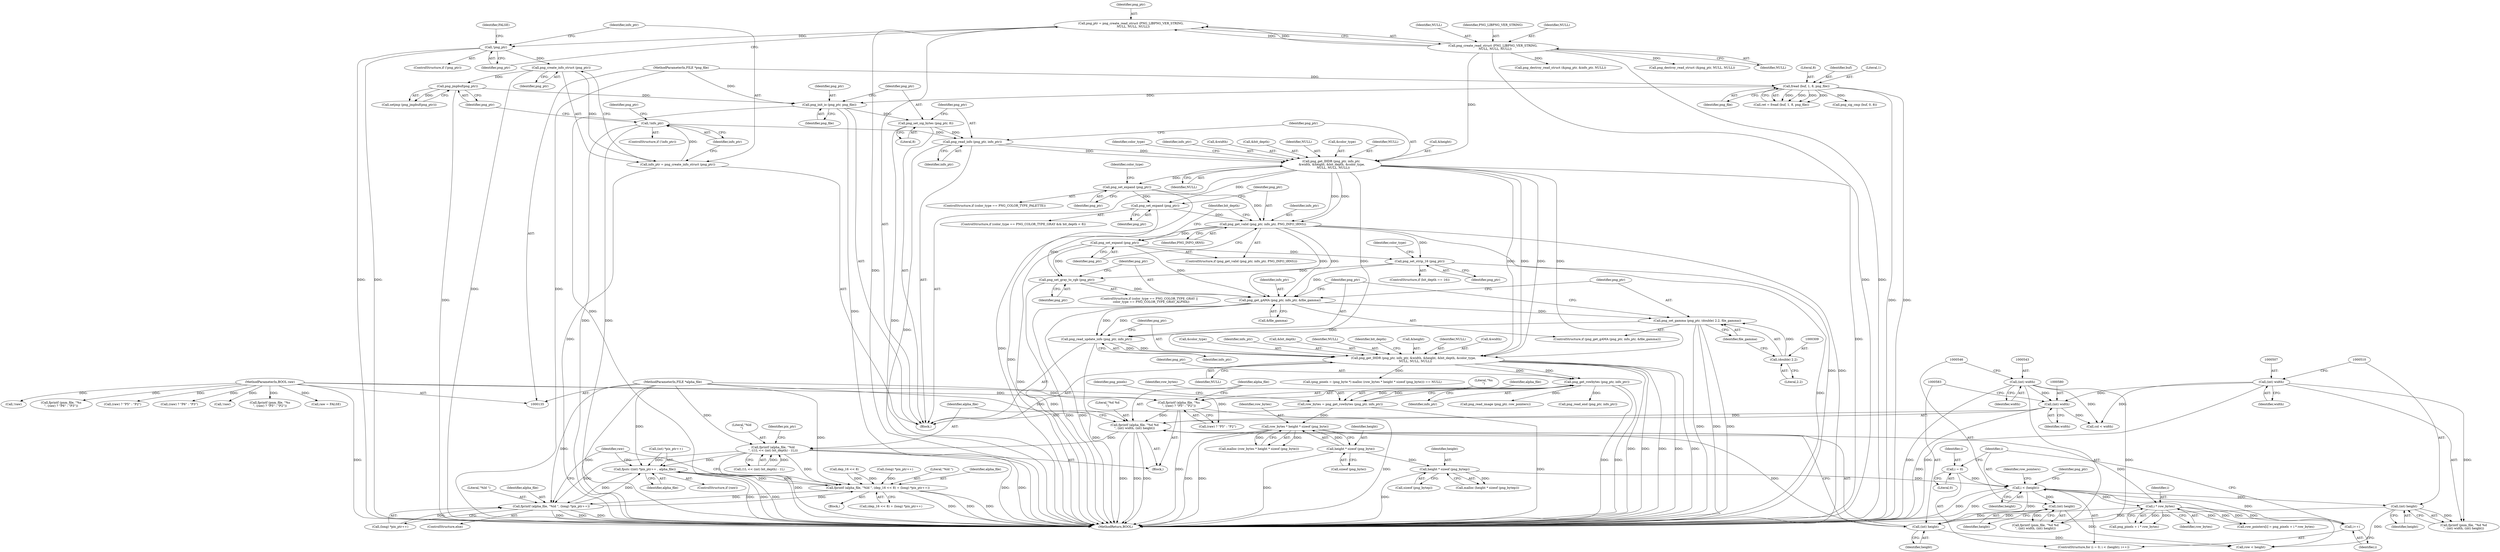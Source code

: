 digraph "0_Android_9d4853418ab2f754c2b63e091c29c5529b8b86ca_157@API" {
"1000576" [label="(Call,fprintf (alpha_file, \"%d %d\n\", (int) width, (int) height))"];
"1000569" [label="(Call,fprintf (alpha_file, \"%s\n\", (raw) ? \"P5\" : \"P2\"))"];
"1000138" [label="(MethodParameterIn,FILE *alpha_file)"];
"1000139" [label="(MethodParameterIn,BOOL raw)"];
"1000579" [label="(Call,(int) width)"];
"1000542" [label="(Call,(int) width)"];
"1000506" [label="(Call,(int) width)"];
"1000582" [label="(Call,(int) height)"];
"1000459" [label="(Call,i < (height))"];
"1000456" [label="(Call,i = 0)"];
"1000462" [label="(Call,i++)"];
"1000470" [label="(Call,i * row_bytes)"];
"1000413" [label="(Call,row_bytes * height * sizeof (png_byte))"];
"1000401" [label="(Call,row_bytes = png_get_rowbytes (png_ptr, info_ptr))"];
"1000403" [label="(Call,png_get_rowbytes (png_ptr, info_ptr))"];
"1000315" [label="(Call,png_get_IHDR (png_ptr, info_ptr, &width, &height, &bit_depth, &color_type,\n    NULL, NULL, NULL))"];
"1000312" [label="(Call,png_read_update_info (png_ptr, info_ptr))"];
"1000306" [label="(Call,png_set_gamma (png_ptr, (double) 2.2, file_gamma))"];
"1000301" [label="(Call,png_get_gAMA (png_ptr, info_ptr, &file_gamma))"];
"1000298" [label="(Call,png_set_gray_to_rgb (png_ptr))"];
"1000288" [label="(Call,png_set_strip_16 (png_ptr))"];
"1000282" [label="(Call,png_set_expand (png_ptr))"];
"1000278" [label="(Call,png_get_valid (png_ptr, info_ptr, PNG_INFO_tRNS))"];
"1000247" [label="(Call,png_get_IHDR (png_ptr, info_ptr,\n &width, &height, &bit_depth, &color_type,\n    NULL, NULL, NULL))"];
"1000244" [label="(Call,png_read_info (png_ptr, info_ptr))"];
"1000241" [label="(Call,png_set_sig_bytes (png_ptr, 8))"];
"1000238" [label="(Call,png_init_io (png_ptr, png_file))"];
"1000227" [label="(Call,png_jmpbuf(png_ptr))"];
"1000212" [label="(Call,png_create_info_struct (png_ptr))"];
"1000206" [label="(Call,!png_ptr)"];
"1000198" [label="(Call,png_ptr = png_create_read_struct (PNG_LIBPNG_VER_STRING,\n     NULL, NULL, NULL))"];
"1000200" [label="(Call,png_create_read_struct (PNG_LIBPNG_VER_STRING,\n     NULL, NULL, NULL))"];
"1000177" [label="(Call,fread (buf, 1, 8, png_file))"];
"1000136" [label="(MethodParameterIn,FILE *png_file)"];
"1000215" [label="(Call,!info_ptr)"];
"1000210" [label="(Call,info_ptr = png_create_info_struct (png_ptr))"];
"1000265" [label="(Call,png_set_expand (png_ptr))"];
"1000275" [label="(Call,png_set_expand (png_ptr))"];
"1000308" [label="(Call,(double) 2.2)"];
"1000415" [label="(Call,height * sizeof (png_byte))"];
"1000436" [label="(Call,height * sizeof (png_bytep))"];
"1000509" [label="(Call,(int) height)"];
"1000545" [label="(Call,(int) height)"];
"1000585" [label="(Call,fprintf (alpha_file, \"%ld\n\", ((1L << (int) bit_depth) - 1L)))"];
"1000692" [label="(Call,fputc ((int) *pix_ptr++ , alpha_file))"];
"1000712" [label="(Call,fprintf (alpha_file, \"%ld \", (dep_16 << 8) + (long) *pix_ptr++))"];
"1000725" [label="(Call,fprintf (alpha_file, \"%ld \", (long) *pix_ptr++))"];
"1000263" [label="(Identifier,color_type)"];
"1000612" [label="(Call,col < width)"];
"1000249" [label="(Identifier,info_ptr)"];
"1000461" [label="(Identifier,height)"];
"1000245" [label="(Identifier,png_ptr)"];
"1000320" [label="(Call,&height)"];
"1000250" [label="(Call,&width)"];
"1000303" [label="(Identifier,info_ptr)"];
"1000213" [label="(Identifier,png_ptr)"];
"1000280" [label="(Identifier,info_ptr)"];
"1000199" [label="(Identifier,png_ptr)"];
"1000266" [label="(Identifier,png_ptr)"];
"1000725" [label="(Call,fprintf (alpha_file, \"%ld \", (long) *pix_ptr++))"];
"1000542" [label="(Call,(int) width)"];
"1000179" [label="(Literal,1)"];
"1000435" [label="(Call,malloc (height * sizeof (png_bytep)))"];
"1000584" [label="(Identifier,height)"];
"1000577" [label="(Identifier,alpha_file)"];
"1000437" [label="(Identifier,height)"];
"1000473" [label="(Call,png_read_image (png_ptr, row_pointers))"];
"1000275" [label="(Call,png_set_expand (png_ptr))"];
"1000281" [label="(Identifier,PNG_INFO_tRNS)"];
"1000407" [label="(Call,(png_pixels = (png_byte *) malloc (row_bytes * height * sizeof (png_byte))) == NULL)"];
"1000254" [label="(Call,&bit_depth)"];
"1000698" [label="(Identifier,alpha_file)"];
"1000704" [label="(Block,)"];
"1000304" [label="(Call,&file_gamma)"];
"1000471" [label="(Identifier,i)"];
"1000576" [label="(Call,fprintf (alpha_file, \"%d %d\n\", (int) width, (int) height))"];
"1000312" [label="(Call,png_read_update_info (png_ptr, info_ptr))"];
"1000282" [label="(Call,png_set_expand (png_ptr))"];
"1000239" [label="(Identifier,png_ptr)"];
"1000230" [label="(Call,png_destroy_read_struct (&png_ptr, &info_ptr, NULL))"];
"1000270" [label="(Identifier,color_type)"];
"1000278" [label="(Call,png_get_valid (png_ptr, info_ptr, PNG_INFO_tRNS))"];
"1000582" [label="(Call,(int) height)"];
"1000587" [label="(Literal,\"%ld\n\")"];
"1000327" [label="(Identifier,NULL)"];
"1000463" [label="(Identifier,i)"];
"1000438" [label="(Call,sizeof (png_bytep))"];
"1000212" [label="(Call,png_create_info_struct (png_ptr))"];
"1000508" [label="(Identifier,width)"];
"1000726" [label="(Identifier,alpha_file)"];
"1000436" [label="(Call,height * sizeof (png_bytep))"];
"1000716" [label="(Call,dep_16 << 8)"];
"1000228" [label="(Identifier,png_ptr)"];
"1000306" [label="(Call,png_set_gamma (png_ptr, (double) 2.2, file_gamma))"];
"1000293" [label="(Identifier,color_type)"];
"1000570" [label="(Identifier,alpha_file)"];
"1000734" [label="(Call,!raw)"];
"1000300" [label="(ControlStructure,if (png_get_gAMA (png_ptr, info_ptr, &file_gamma)))"];
"1000288" [label="(Call,png_set_strip_16 (png_ptr))"];
"1000693" [label="(Call,(int) *pix_ptr++)"];
"1000261" [label="(ControlStructure,if (color_type == PNG_COLOR_TYPE_PALETTE))"];
"1000243" [label="(Literal,8)"];
"1000532" [label="(Call,fprintf (pnm_file, \"%s\n\", (raw) ? \"P6\" : \"P3\"))"];
"1000177" [label="(Call,fread (buf, 1, 8, png_file))"];
"1000328" [label="(Identifier,NULL)"];
"1000277" [label="(ControlStructure,if (png_get_valid (png_ptr, info_ptr, PNG_INFO_tRNS)))"];
"1000499" [label="(Call,(raw) ? \"P5\" : \"P2\")"];
"1000286" [label="(Identifier,bit_depth)"];
"1000719" [label="(Call,(long) *pix_ptr++)"];
"1000211" [label="(Identifier,info_ptr)"];
"1000203" [label="(Identifier,NULL)"];
"1000535" [label="(Call,(raw) ? \"P6\" : \"P3\")"];
"1000283" [label="(Identifier,png_ptr)"];
"1000456" [label="(Call,i = 0)"];
"1000299" [label="(Identifier,png_ptr)"];
"1000464" [label="(Call,row_pointers[i] = png_pixels + i * row_bytes)"];
"1000468" [label="(Call,png_pixels + i * row_bytes)"];
"1000290" [label="(ControlStructure,if (color_type == PNG_COLOR_TYPE_GRAY ||\n    color_type == PNG_COLOR_TYPE_GRAY_ALPHA))"];
"1000205" [label="(ControlStructure,if (!png_ptr))"];
"1000714" [label="(Literal,\"%ld \")"];
"1000318" [label="(Call,&width)"];
"1000569" [label="(Call,fprintf (alpha_file, \"%s\n\", (raw) ? \"P5\" : \"P2\"))"];
"1000412" [label="(Call,malloc (row_bytes * height * sizeof (png_byte)))"];
"1000417" [label="(Call,sizeof (png_byte))"];
"1000572" [label="(Call,(raw) ? \"P5\" : \"P2\")"];
"1000503" [label="(Call,fprintf (pnm_file, \"%d %d\n\", (int) width, (int) height))"];
"1000260" [label="(Identifier,NULL)"];
"1000307" [label="(Identifier,png_ptr)"];
"1000190" [label="(Call,png_sig_cmp (buf, 0, 8))"];
"1000141" [label="(Block,)"];
"1000588" [label="(Call,(1L << (int) bit_depth) - 1L)"];
"1000568" [label="(Block,)"];
"1000746" [label="(Call,!raw)"];
"1000284" [label="(ControlStructure,if (bit_depth == 16))"];
"1000715" [label="(Call,(dep_16 << 8) + (long) *pix_ptr++)"];
"1000313" [label="(Identifier,png_ptr)"];
"1000259" [label="(Identifier,NULL)"];
"1000139" [label="(MethodParameterIn,BOOL raw)"];
"1000244" [label="(Call,png_read_info (png_ptr, info_ptr))"];
"1000207" [label="(Identifier,png_ptr)"];
"1000596" [label="(Identifier,pix_ptr)"];
"1000267" [label="(ControlStructure,if (color_type == PNG_COLOR_TYPE_GRAY && bit_depth < 8))"];
"1000298" [label="(Call,png_set_gray_to_rgb (png_ptr))"];
"1000474" [label="(Identifier,png_ptr)"];
"1000579" [label="(Call,(int) width)"];
"1000240" [label="(Identifier,png_file)"];
"1000403" [label="(Call,png_get_rowbytes (png_ptr, info_ptr))"];
"1000324" [label="(Call,&color_type)"];
"1000401" [label="(Call,row_bytes = png_get_rowbytes (png_ptr, info_ptr))"];
"1000138" [label="(MethodParameterIn,FILE *alpha_file)"];
"1000470" [label="(Call,i * row_bytes)"];
"1000457" [label="(Identifier,i)"];
"1000302" [label="(Identifier,png_ptr)"];
"1000311" [label="(Identifier,file_gamma)"];
"1000215" [label="(Call,!info_ptr)"];
"1000690" [label="(ControlStructure,if (raw))"];
"1000413" [label="(Call,row_bytes * height * sizeof (png_byte))"];
"1000201" [label="(Identifier,PNG_LIBPNG_VER_STRING)"];
"1000315" [label="(Call,png_get_IHDR (png_ptr, info_ptr, &width, &height, &bit_depth, &color_type,\n    NULL, NULL, NULL))"];
"1000279" [label="(Identifier,png_ptr)"];
"1000317" [label="(Identifier,info_ptr)"];
"1000496" [label="(Call,fprintf (pnm_file, \"%s\n\", (raw) ? \"P5\" : \"P2\"))"];
"1000727" [label="(Literal,\"%ld \")"];
"1000247" [label="(Call,png_get_IHDR (png_ptr, info_ptr,\n &width, &height, &bit_depth, &color_type,\n    NULL, NULL, NULL))"];
"1000712" [label="(Call,fprintf (alpha_file, \"%ld \", (dep_16 << 8) + (long) *pix_ptr++))"];
"1000256" [label="(Call,&color_type)"];
"1000136" [label="(MethodParameterIn,FILE *png_file)"];
"1000209" [label="(Identifier,FALSE)"];
"1000692" [label="(Call,fputc ((int) *pix_ptr++ , alpha_file))"];
"1000458" [label="(Literal,0)"];
"1000200" [label="(Call,png_create_read_struct (PNG_LIBPNG_VER_STRING,\n     NULL, NULL, NULL))"];
"1000545" [label="(Call,(int) height)"];
"1000314" [label="(Identifier,info_ptr)"];
"1000181" [label="(Identifier,png_file)"];
"1000713" [label="(Identifier,alpha_file)"];
"1000472" [label="(Identifier,row_bytes)"];
"1000322" [label="(Call,&bit_depth)"];
"1000585" [label="(Call,fprintf (alpha_file, \"%ld\n\", ((1L << (int) bit_depth) - 1L)))"];
"1000206" [label="(Call,!png_ptr)"];
"1000547" [label="(Identifier,height)"];
"1000310" [label="(Literal,2.2)"];
"1000466" [label="(Identifier,row_pointers)"];
"1000775" [label="(MethodReturn,BOOL)"];
"1000220" [label="(Identifier,png_ptr)"];
"1000218" [label="(Call,png_destroy_read_struct (&png_ptr, NULL, NULL))"];
"1000581" [label="(Identifier,width)"];
"1000180" [label="(Literal,8)"];
"1000728" [label="(Call,(long) *pix_ptr++)"];
"1000409" [label="(Identifier,png_pixels)"];
"1000586" [label="(Identifier,alpha_file)"];
"1000509" [label="(Call,(int) height)"];
"1000460" [label="(Identifier,i)"];
"1000578" [label="(Literal,\"%d %d\n\")"];
"1000476" [label="(Call,png_read_end (png_ptr, info_ptr))"];
"1000202" [label="(Identifier,NULL)"];
"1000248" [label="(Identifier,png_ptr)"];
"1000246" [label="(Identifier,info_ptr)"];
"1000198" [label="(Call,png_ptr = png_create_read_struct (PNG_LIBPNG_VER_STRING,\n     NULL, NULL, NULL))"];
"1000459" [label="(Call,i < (height))"];
"1000539" [label="(Call,fprintf (pnm_file, \"%d %d\n\", (int) width, (int) height))"];
"1000326" [label="(Identifier,NULL)"];
"1000331" [label="(Identifier,bit_depth)"];
"1000265" [label="(Call,png_set_expand (png_ptr))"];
"1000175" [label="(Call,ret = fread (buf, 1, 8, png_file))"];
"1000415" [label="(Call,height * sizeof (png_byte))"];
"1000416" [label="(Identifier,height)"];
"1000204" [label="(Identifier,NULL)"];
"1000214" [label="(ControlStructure,if (!info_ptr))"];
"1000724" [label="(ControlStructure,else)"];
"1000506" [label="(Call,(int) width)"];
"1000216" [label="(Identifier,info_ptr)"];
"1000402" [label="(Identifier,row_bytes)"];
"1000334" [label="(Call,raw = FALSE)"];
"1000242" [label="(Identifier,png_ptr)"];
"1000602" [label="(Call,row < height)"];
"1000511" [label="(Identifier,height)"];
"1000571" [label="(Literal,\"%s\n\")"];
"1000210" [label="(Call,info_ptr = png_create_info_struct (png_ptr))"];
"1000258" [label="(Identifier,NULL)"];
"1000289" [label="(Identifier,png_ptr)"];
"1000404" [label="(Identifier,png_ptr)"];
"1000178" [label="(Identifier,buf)"];
"1000462" [label="(Call,i++)"];
"1000301" [label="(Call,png_get_gAMA (png_ptr, info_ptr, &file_gamma))"];
"1000241" [label="(Call,png_set_sig_bytes (png_ptr, 8))"];
"1000735" [label="(Identifier,raw)"];
"1000544" [label="(Identifier,width)"];
"1000238" [label="(Call,png_init_io (png_ptr, png_file))"];
"1000308" [label="(Call,(double) 2.2)"];
"1000227" [label="(Call,png_jmpbuf(png_ptr))"];
"1000414" [label="(Identifier,row_bytes)"];
"1000316" [label="(Identifier,png_ptr)"];
"1000252" [label="(Call,&height)"];
"1000276" [label="(Identifier,png_ptr)"];
"1000226" [label="(Call,setjmp (png_jmpbuf(png_ptr)))"];
"1000455" [label="(ControlStructure,for (i = 0; i < (height); i++))"];
"1000405" [label="(Identifier,info_ptr)"];
"1000576" -> "1000568"  [label="AST: "];
"1000576" -> "1000582"  [label="CFG: "];
"1000577" -> "1000576"  [label="AST: "];
"1000578" -> "1000576"  [label="AST: "];
"1000579" -> "1000576"  [label="AST: "];
"1000582" -> "1000576"  [label="AST: "];
"1000586" -> "1000576"  [label="CFG: "];
"1000576" -> "1000775"  [label="DDG: "];
"1000576" -> "1000775"  [label="DDG: "];
"1000576" -> "1000775"  [label="DDG: "];
"1000569" -> "1000576"  [label="DDG: "];
"1000138" -> "1000576"  [label="DDG: "];
"1000579" -> "1000576"  [label="DDG: "];
"1000582" -> "1000576"  [label="DDG: "];
"1000576" -> "1000585"  [label="DDG: "];
"1000569" -> "1000568"  [label="AST: "];
"1000569" -> "1000572"  [label="CFG: "];
"1000570" -> "1000569"  [label="AST: "];
"1000571" -> "1000569"  [label="AST: "];
"1000572" -> "1000569"  [label="AST: "];
"1000577" -> "1000569"  [label="CFG: "];
"1000569" -> "1000775"  [label="DDG: "];
"1000569" -> "1000775"  [label="DDG: "];
"1000138" -> "1000569"  [label="DDG: "];
"1000139" -> "1000569"  [label="DDG: "];
"1000138" -> "1000135"  [label="AST: "];
"1000138" -> "1000775"  [label="DDG: "];
"1000138" -> "1000585"  [label="DDG: "];
"1000138" -> "1000692"  [label="DDG: "];
"1000138" -> "1000712"  [label="DDG: "];
"1000138" -> "1000725"  [label="DDG: "];
"1000139" -> "1000135"  [label="AST: "];
"1000139" -> "1000775"  [label="DDG: "];
"1000139" -> "1000334"  [label="DDG: "];
"1000139" -> "1000496"  [label="DDG: "];
"1000139" -> "1000499"  [label="DDG: "];
"1000139" -> "1000532"  [label="DDG: "];
"1000139" -> "1000535"  [label="DDG: "];
"1000139" -> "1000572"  [label="DDG: "];
"1000139" -> "1000734"  [label="DDG: "];
"1000139" -> "1000746"  [label="DDG: "];
"1000579" -> "1000581"  [label="CFG: "];
"1000580" -> "1000579"  [label="AST: "];
"1000581" -> "1000579"  [label="AST: "];
"1000583" -> "1000579"  [label="CFG: "];
"1000579" -> "1000775"  [label="DDG: "];
"1000542" -> "1000579"  [label="DDG: "];
"1000506" -> "1000579"  [label="DDG: "];
"1000579" -> "1000612"  [label="DDG: "];
"1000542" -> "1000539"  [label="AST: "];
"1000542" -> "1000544"  [label="CFG: "];
"1000543" -> "1000542"  [label="AST: "];
"1000544" -> "1000542"  [label="AST: "];
"1000546" -> "1000542"  [label="CFG: "];
"1000542" -> "1000775"  [label="DDG: "];
"1000542" -> "1000539"  [label="DDG: "];
"1000542" -> "1000612"  [label="DDG: "];
"1000506" -> "1000503"  [label="AST: "];
"1000506" -> "1000508"  [label="CFG: "];
"1000507" -> "1000506"  [label="AST: "];
"1000508" -> "1000506"  [label="AST: "];
"1000510" -> "1000506"  [label="CFG: "];
"1000506" -> "1000775"  [label="DDG: "];
"1000506" -> "1000503"  [label="DDG: "];
"1000506" -> "1000612"  [label="DDG: "];
"1000582" -> "1000584"  [label="CFG: "];
"1000583" -> "1000582"  [label="AST: "];
"1000584" -> "1000582"  [label="AST: "];
"1000459" -> "1000582"  [label="DDG: "];
"1000509" -> "1000582"  [label="DDG: "];
"1000545" -> "1000582"  [label="DDG: "];
"1000582" -> "1000602"  [label="DDG: "];
"1000459" -> "1000455"  [label="AST: "];
"1000459" -> "1000461"  [label="CFG: "];
"1000460" -> "1000459"  [label="AST: "];
"1000461" -> "1000459"  [label="AST: "];
"1000466" -> "1000459"  [label="CFG: "];
"1000474" -> "1000459"  [label="CFG: "];
"1000459" -> "1000775"  [label="DDG: "];
"1000459" -> "1000775"  [label="DDG: "];
"1000456" -> "1000459"  [label="DDG: "];
"1000462" -> "1000459"  [label="DDG: "];
"1000436" -> "1000459"  [label="DDG: "];
"1000459" -> "1000470"  [label="DDG: "];
"1000459" -> "1000509"  [label="DDG: "];
"1000459" -> "1000545"  [label="DDG: "];
"1000459" -> "1000602"  [label="DDG: "];
"1000456" -> "1000455"  [label="AST: "];
"1000456" -> "1000458"  [label="CFG: "];
"1000457" -> "1000456"  [label="AST: "];
"1000458" -> "1000456"  [label="AST: "];
"1000460" -> "1000456"  [label="CFG: "];
"1000462" -> "1000455"  [label="AST: "];
"1000462" -> "1000463"  [label="CFG: "];
"1000463" -> "1000462"  [label="AST: "];
"1000460" -> "1000462"  [label="CFG: "];
"1000470" -> "1000462"  [label="DDG: "];
"1000470" -> "1000468"  [label="AST: "];
"1000470" -> "1000472"  [label="CFG: "];
"1000471" -> "1000470"  [label="AST: "];
"1000472" -> "1000470"  [label="AST: "];
"1000468" -> "1000470"  [label="CFG: "];
"1000470" -> "1000775"  [label="DDG: "];
"1000470" -> "1000464"  [label="DDG: "];
"1000470" -> "1000464"  [label="DDG: "];
"1000470" -> "1000468"  [label="DDG: "];
"1000470" -> "1000468"  [label="DDG: "];
"1000413" -> "1000470"  [label="DDG: "];
"1000413" -> "1000412"  [label="AST: "];
"1000413" -> "1000415"  [label="CFG: "];
"1000414" -> "1000413"  [label="AST: "];
"1000415" -> "1000413"  [label="AST: "];
"1000412" -> "1000413"  [label="CFG: "];
"1000413" -> "1000775"  [label="DDG: "];
"1000413" -> "1000775"  [label="DDG: "];
"1000413" -> "1000412"  [label="DDG: "];
"1000413" -> "1000412"  [label="DDG: "];
"1000401" -> "1000413"  [label="DDG: "];
"1000415" -> "1000413"  [label="DDG: "];
"1000401" -> "1000141"  [label="AST: "];
"1000401" -> "1000403"  [label="CFG: "];
"1000402" -> "1000401"  [label="AST: "];
"1000403" -> "1000401"  [label="AST: "];
"1000409" -> "1000401"  [label="CFG: "];
"1000401" -> "1000775"  [label="DDG: "];
"1000403" -> "1000401"  [label="DDG: "];
"1000403" -> "1000401"  [label="DDG: "];
"1000403" -> "1000405"  [label="CFG: "];
"1000404" -> "1000403"  [label="AST: "];
"1000405" -> "1000403"  [label="AST: "];
"1000403" -> "1000775"  [label="DDG: "];
"1000403" -> "1000775"  [label="DDG: "];
"1000315" -> "1000403"  [label="DDG: "];
"1000315" -> "1000403"  [label="DDG: "];
"1000403" -> "1000473"  [label="DDG: "];
"1000403" -> "1000476"  [label="DDG: "];
"1000315" -> "1000141"  [label="AST: "];
"1000315" -> "1000328"  [label="CFG: "];
"1000316" -> "1000315"  [label="AST: "];
"1000317" -> "1000315"  [label="AST: "];
"1000318" -> "1000315"  [label="AST: "];
"1000320" -> "1000315"  [label="AST: "];
"1000322" -> "1000315"  [label="AST: "];
"1000324" -> "1000315"  [label="AST: "];
"1000326" -> "1000315"  [label="AST: "];
"1000327" -> "1000315"  [label="AST: "];
"1000328" -> "1000315"  [label="AST: "];
"1000331" -> "1000315"  [label="CFG: "];
"1000315" -> "1000775"  [label="DDG: "];
"1000315" -> "1000775"  [label="DDG: "];
"1000315" -> "1000775"  [label="DDG: "];
"1000315" -> "1000775"  [label="DDG: "];
"1000315" -> "1000775"  [label="DDG: "];
"1000312" -> "1000315"  [label="DDG: "];
"1000312" -> "1000315"  [label="DDG: "];
"1000247" -> "1000315"  [label="DDG: "];
"1000247" -> "1000315"  [label="DDG: "];
"1000247" -> "1000315"  [label="DDG: "];
"1000247" -> "1000315"  [label="DDG: "];
"1000247" -> "1000315"  [label="DDG: "];
"1000315" -> "1000407"  [label="DDG: "];
"1000312" -> "1000141"  [label="AST: "];
"1000312" -> "1000314"  [label="CFG: "];
"1000313" -> "1000312"  [label="AST: "];
"1000314" -> "1000312"  [label="AST: "];
"1000316" -> "1000312"  [label="CFG: "];
"1000312" -> "1000775"  [label="DDG: "];
"1000306" -> "1000312"  [label="DDG: "];
"1000301" -> "1000312"  [label="DDG: "];
"1000301" -> "1000312"  [label="DDG: "];
"1000306" -> "1000300"  [label="AST: "];
"1000306" -> "1000311"  [label="CFG: "];
"1000307" -> "1000306"  [label="AST: "];
"1000308" -> "1000306"  [label="AST: "];
"1000311" -> "1000306"  [label="AST: "];
"1000313" -> "1000306"  [label="CFG: "];
"1000306" -> "1000775"  [label="DDG: "];
"1000306" -> "1000775"  [label="DDG: "];
"1000306" -> "1000775"  [label="DDG: "];
"1000301" -> "1000306"  [label="DDG: "];
"1000308" -> "1000306"  [label="DDG: "];
"1000301" -> "1000300"  [label="AST: "];
"1000301" -> "1000304"  [label="CFG: "];
"1000302" -> "1000301"  [label="AST: "];
"1000303" -> "1000301"  [label="AST: "];
"1000304" -> "1000301"  [label="AST: "];
"1000307" -> "1000301"  [label="CFG: "];
"1000313" -> "1000301"  [label="CFG: "];
"1000301" -> "1000775"  [label="DDG: "];
"1000301" -> "1000775"  [label="DDG: "];
"1000298" -> "1000301"  [label="DDG: "];
"1000288" -> "1000301"  [label="DDG: "];
"1000282" -> "1000301"  [label="DDG: "];
"1000278" -> "1000301"  [label="DDG: "];
"1000278" -> "1000301"  [label="DDG: "];
"1000298" -> "1000290"  [label="AST: "];
"1000298" -> "1000299"  [label="CFG: "];
"1000299" -> "1000298"  [label="AST: "];
"1000302" -> "1000298"  [label="CFG: "];
"1000298" -> "1000775"  [label="DDG: "];
"1000288" -> "1000298"  [label="DDG: "];
"1000282" -> "1000298"  [label="DDG: "];
"1000278" -> "1000298"  [label="DDG: "];
"1000288" -> "1000284"  [label="AST: "];
"1000288" -> "1000289"  [label="CFG: "];
"1000289" -> "1000288"  [label="AST: "];
"1000293" -> "1000288"  [label="CFG: "];
"1000288" -> "1000775"  [label="DDG: "];
"1000282" -> "1000288"  [label="DDG: "];
"1000278" -> "1000288"  [label="DDG: "];
"1000282" -> "1000277"  [label="AST: "];
"1000282" -> "1000283"  [label="CFG: "];
"1000283" -> "1000282"  [label="AST: "];
"1000286" -> "1000282"  [label="CFG: "];
"1000282" -> "1000775"  [label="DDG: "];
"1000278" -> "1000282"  [label="DDG: "];
"1000278" -> "1000277"  [label="AST: "];
"1000278" -> "1000281"  [label="CFG: "];
"1000279" -> "1000278"  [label="AST: "];
"1000280" -> "1000278"  [label="AST: "];
"1000281" -> "1000278"  [label="AST: "];
"1000283" -> "1000278"  [label="CFG: "];
"1000286" -> "1000278"  [label="CFG: "];
"1000278" -> "1000775"  [label="DDG: "];
"1000278" -> "1000775"  [label="DDG: "];
"1000247" -> "1000278"  [label="DDG: "];
"1000247" -> "1000278"  [label="DDG: "];
"1000265" -> "1000278"  [label="DDG: "];
"1000275" -> "1000278"  [label="DDG: "];
"1000247" -> "1000141"  [label="AST: "];
"1000247" -> "1000260"  [label="CFG: "];
"1000248" -> "1000247"  [label="AST: "];
"1000249" -> "1000247"  [label="AST: "];
"1000250" -> "1000247"  [label="AST: "];
"1000252" -> "1000247"  [label="AST: "];
"1000254" -> "1000247"  [label="AST: "];
"1000256" -> "1000247"  [label="AST: "];
"1000258" -> "1000247"  [label="AST: "];
"1000259" -> "1000247"  [label="AST: "];
"1000260" -> "1000247"  [label="AST: "];
"1000263" -> "1000247"  [label="CFG: "];
"1000247" -> "1000775"  [label="DDG: "];
"1000244" -> "1000247"  [label="DDG: "];
"1000244" -> "1000247"  [label="DDG: "];
"1000200" -> "1000247"  [label="DDG: "];
"1000247" -> "1000265"  [label="DDG: "];
"1000247" -> "1000275"  [label="DDG: "];
"1000244" -> "1000141"  [label="AST: "];
"1000244" -> "1000246"  [label="CFG: "];
"1000245" -> "1000244"  [label="AST: "];
"1000246" -> "1000244"  [label="AST: "];
"1000248" -> "1000244"  [label="CFG: "];
"1000244" -> "1000775"  [label="DDG: "];
"1000241" -> "1000244"  [label="DDG: "];
"1000215" -> "1000244"  [label="DDG: "];
"1000241" -> "1000141"  [label="AST: "];
"1000241" -> "1000243"  [label="CFG: "];
"1000242" -> "1000241"  [label="AST: "];
"1000243" -> "1000241"  [label="AST: "];
"1000245" -> "1000241"  [label="CFG: "];
"1000241" -> "1000775"  [label="DDG: "];
"1000238" -> "1000241"  [label="DDG: "];
"1000238" -> "1000141"  [label="AST: "];
"1000238" -> "1000240"  [label="CFG: "];
"1000239" -> "1000238"  [label="AST: "];
"1000240" -> "1000238"  [label="AST: "];
"1000242" -> "1000238"  [label="CFG: "];
"1000238" -> "1000775"  [label="DDG: "];
"1000238" -> "1000775"  [label="DDG: "];
"1000227" -> "1000238"  [label="DDG: "];
"1000177" -> "1000238"  [label="DDG: "];
"1000136" -> "1000238"  [label="DDG: "];
"1000227" -> "1000226"  [label="AST: "];
"1000227" -> "1000228"  [label="CFG: "];
"1000228" -> "1000227"  [label="AST: "];
"1000226" -> "1000227"  [label="CFG: "];
"1000227" -> "1000775"  [label="DDG: "];
"1000227" -> "1000226"  [label="DDG: "];
"1000212" -> "1000227"  [label="DDG: "];
"1000212" -> "1000210"  [label="AST: "];
"1000212" -> "1000213"  [label="CFG: "];
"1000213" -> "1000212"  [label="AST: "];
"1000210" -> "1000212"  [label="CFG: "];
"1000212" -> "1000775"  [label="DDG: "];
"1000212" -> "1000210"  [label="DDG: "];
"1000206" -> "1000212"  [label="DDG: "];
"1000206" -> "1000205"  [label="AST: "];
"1000206" -> "1000207"  [label="CFG: "];
"1000207" -> "1000206"  [label="AST: "];
"1000209" -> "1000206"  [label="CFG: "];
"1000211" -> "1000206"  [label="CFG: "];
"1000206" -> "1000775"  [label="DDG: "];
"1000206" -> "1000775"  [label="DDG: "];
"1000198" -> "1000206"  [label="DDG: "];
"1000198" -> "1000141"  [label="AST: "];
"1000198" -> "1000200"  [label="CFG: "];
"1000199" -> "1000198"  [label="AST: "];
"1000200" -> "1000198"  [label="AST: "];
"1000207" -> "1000198"  [label="CFG: "];
"1000198" -> "1000775"  [label="DDG: "];
"1000200" -> "1000198"  [label="DDG: "];
"1000200" -> "1000198"  [label="DDG: "];
"1000200" -> "1000204"  [label="CFG: "];
"1000201" -> "1000200"  [label="AST: "];
"1000202" -> "1000200"  [label="AST: "];
"1000203" -> "1000200"  [label="AST: "];
"1000204" -> "1000200"  [label="AST: "];
"1000200" -> "1000775"  [label="DDG: "];
"1000200" -> "1000775"  [label="DDG: "];
"1000200" -> "1000218"  [label="DDG: "];
"1000200" -> "1000230"  [label="DDG: "];
"1000177" -> "1000175"  [label="AST: "];
"1000177" -> "1000181"  [label="CFG: "];
"1000178" -> "1000177"  [label="AST: "];
"1000179" -> "1000177"  [label="AST: "];
"1000180" -> "1000177"  [label="AST: "];
"1000181" -> "1000177"  [label="AST: "];
"1000175" -> "1000177"  [label="CFG: "];
"1000177" -> "1000775"  [label="DDG: "];
"1000177" -> "1000775"  [label="DDG: "];
"1000177" -> "1000175"  [label="DDG: "];
"1000177" -> "1000175"  [label="DDG: "];
"1000177" -> "1000175"  [label="DDG: "];
"1000177" -> "1000175"  [label="DDG: "];
"1000136" -> "1000177"  [label="DDG: "];
"1000177" -> "1000190"  [label="DDG: "];
"1000136" -> "1000135"  [label="AST: "];
"1000136" -> "1000775"  [label="DDG: "];
"1000215" -> "1000214"  [label="AST: "];
"1000215" -> "1000216"  [label="CFG: "];
"1000216" -> "1000215"  [label="AST: "];
"1000220" -> "1000215"  [label="CFG: "];
"1000228" -> "1000215"  [label="CFG: "];
"1000215" -> "1000775"  [label="DDG: "];
"1000215" -> "1000775"  [label="DDG: "];
"1000210" -> "1000215"  [label="DDG: "];
"1000210" -> "1000141"  [label="AST: "];
"1000211" -> "1000210"  [label="AST: "];
"1000216" -> "1000210"  [label="CFG: "];
"1000210" -> "1000775"  [label="DDG: "];
"1000265" -> "1000261"  [label="AST: "];
"1000265" -> "1000266"  [label="CFG: "];
"1000266" -> "1000265"  [label="AST: "];
"1000270" -> "1000265"  [label="CFG: "];
"1000265" -> "1000775"  [label="DDG: "];
"1000265" -> "1000275"  [label="DDG: "];
"1000275" -> "1000267"  [label="AST: "];
"1000275" -> "1000276"  [label="CFG: "];
"1000276" -> "1000275"  [label="AST: "];
"1000279" -> "1000275"  [label="CFG: "];
"1000275" -> "1000775"  [label="DDG: "];
"1000308" -> "1000310"  [label="CFG: "];
"1000309" -> "1000308"  [label="AST: "];
"1000310" -> "1000308"  [label="AST: "];
"1000311" -> "1000308"  [label="CFG: "];
"1000415" -> "1000417"  [label="CFG: "];
"1000416" -> "1000415"  [label="AST: "];
"1000417" -> "1000415"  [label="AST: "];
"1000415" -> "1000775"  [label="DDG: "];
"1000415" -> "1000436"  [label="DDG: "];
"1000436" -> "1000435"  [label="AST: "];
"1000436" -> "1000438"  [label="CFG: "];
"1000437" -> "1000436"  [label="AST: "];
"1000438" -> "1000436"  [label="AST: "];
"1000435" -> "1000436"  [label="CFG: "];
"1000436" -> "1000775"  [label="DDG: "];
"1000436" -> "1000435"  [label="DDG: "];
"1000509" -> "1000503"  [label="AST: "];
"1000509" -> "1000511"  [label="CFG: "];
"1000510" -> "1000509"  [label="AST: "];
"1000511" -> "1000509"  [label="AST: "];
"1000503" -> "1000509"  [label="CFG: "];
"1000509" -> "1000503"  [label="DDG: "];
"1000509" -> "1000602"  [label="DDG: "];
"1000545" -> "1000539"  [label="AST: "];
"1000545" -> "1000547"  [label="CFG: "];
"1000546" -> "1000545"  [label="AST: "];
"1000547" -> "1000545"  [label="AST: "];
"1000539" -> "1000545"  [label="CFG: "];
"1000545" -> "1000539"  [label="DDG: "];
"1000545" -> "1000602"  [label="DDG: "];
"1000585" -> "1000568"  [label="AST: "];
"1000585" -> "1000588"  [label="CFG: "];
"1000586" -> "1000585"  [label="AST: "];
"1000587" -> "1000585"  [label="AST: "];
"1000588" -> "1000585"  [label="AST: "];
"1000596" -> "1000585"  [label="CFG: "];
"1000585" -> "1000775"  [label="DDG: "];
"1000585" -> "1000775"  [label="DDG: "];
"1000585" -> "1000775"  [label="DDG: "];
"1000588" -> "1000585"  [label="DDG: "];
"1000588" -> "1000585"  [label="DDG: "];
"1000585" -> "1000692"  [label="DDG: "];
"1000585" -> "1000712"  [label="DDG: "];
"1000585" -> "1000725"  [label="DDG: "];
"1000692" -> "1000690"  [label="AST: "];
"1000692" -> "1000698"  [label="CFG: "];
"1000693" -> "1000692"  [label="AST: "];
"1000698" -> "1000692"  [label="AST: "];
"1000735" -> "1000692"  [label="CFG: "];
"1000692" -> "1000775"  [label="DDG: "];
"1000692" -> "1000775"  [label="DDG: "];
"1000692" -> "1000775"  [label="DDG: "];
"1000693" -> "1000692"  [label="DDG: "];
"1000712" -> "1000692"  [label="DDG: "];
"1000725" -> "1000692"  [label="DDG: "];
"1000692" -> "1000712"  [label="DDG: "];
"1000692" -> "1000725"  [label="DDG: "];
"1000712" -> "1000704"  [label="AST: "];
"1000712" -> "1000715"  [label="CFG: "];
"1000713" -> "1000712"  [label="AST: "];
"1000714" -> "1000712"  [label="AST: "];
"1000715" -> "1000712"  [label="AST: "];
"1000735" -> "1000712"  [label="CFG: "];
"1000712" -> "1000775"  [label="DDG: "];
"1000712" -> "1000775"  [label="DDG: "];
"1000712" -> "1000775"  [label="DDG: "];
"1000725" -> "1000712"  [label="DDG: "];
"1000716" -> "1000712"  [label="DDG: "];
"1000716" -> "1000712"  [label="DDG: "];
"1000719" -> "1000712"  [label="DDG: "];
"1000712" -> "1000725"  [label="DDG: "];
"1000725" -> "1000724"  [label="AST: "];
"1000725" -> "1000728"  [label="CFG: "];
"1000726" -> "1000725"  [label="AST: "];
"1000727" -> "1000725"  [label="AST: "];
"1000728" -> "1000725"  [label="AST: "];
"1000735" -> "1000725"  [label="CFG: "];
"1000725" -> "1000775"  [label="DDG: "];
"1000725" -> "1000775"  [label="DDG: "];
"1000725" -> "1000775"  [label="DDG: "];
"1000728" -> "1000725"  [label="DDG: "];
}
